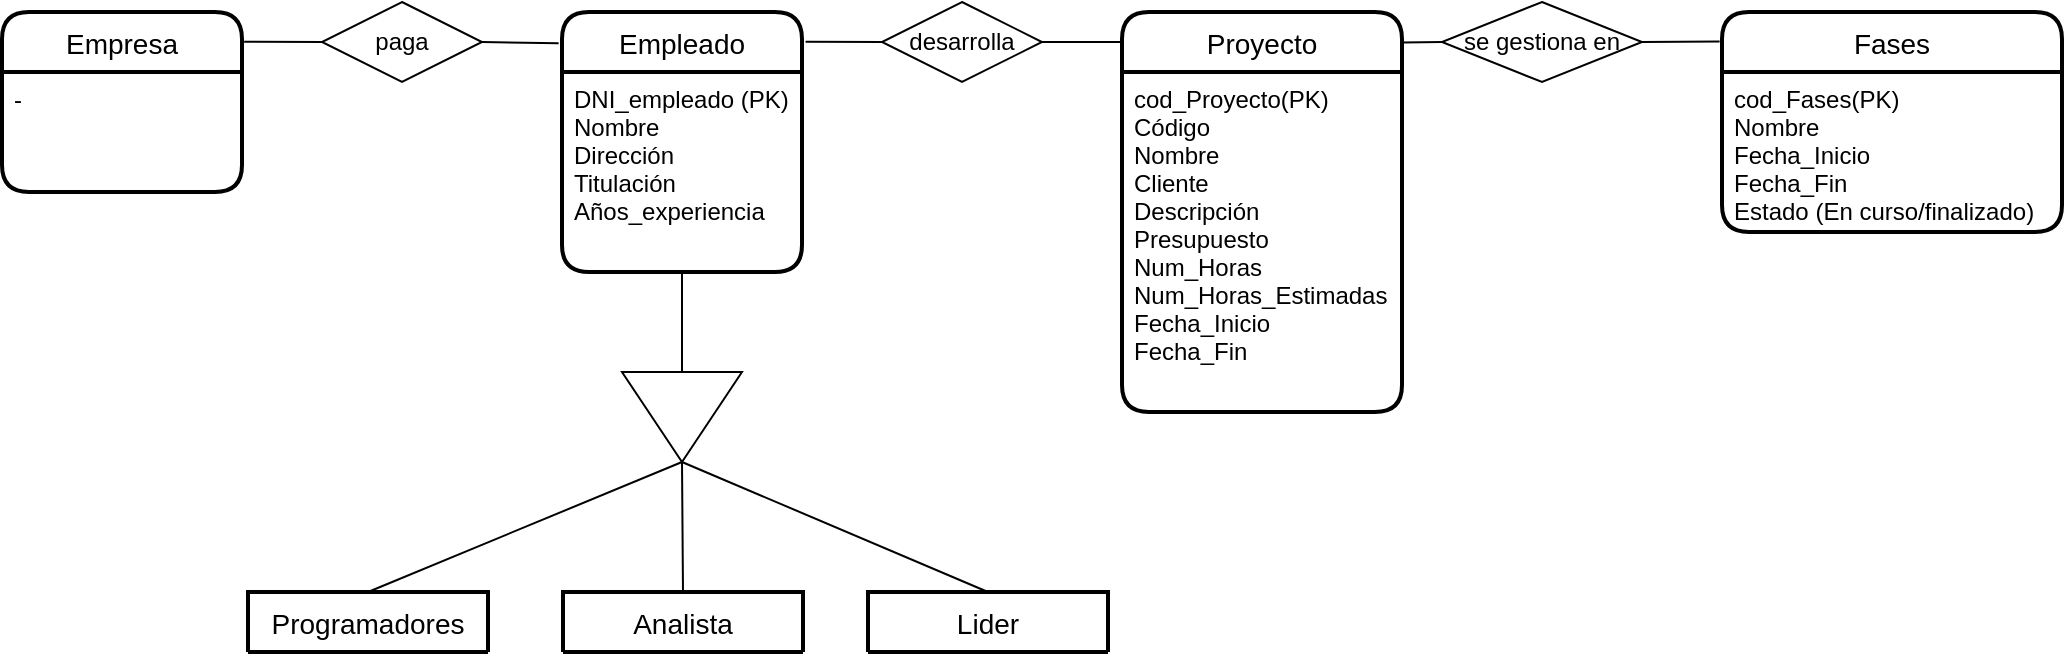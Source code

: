 <mxfile version="14.5.1" type="device"><diagram id="k8IpTYmz-kyzaLdKlD21" name="Página-1"><mxGraphModel dx="981" dy="561" grid="1" gridSize="10" guides="1" tooltips="1" connect="1" arrows="1" fold="1" page="1" pageScale="1" pageWidth="900" pageHeight="2000" math="0" shadow="0"><root><mxCell id="0"/><mxCell id="1" parent="0"/><mxCell id="8LdN6Ip3QQwT2Gwx7VTm-14" value="Empresa" style="swimlane;childLayout=stackLayout;horizontal=1;startSize=30;horizontalStack=0;rounded=1;fontSize=14;fontStyle=0;strokeWidth=2;resizeParent=0;resizeLast=1;shadow=0;dashed=0;align=center;" vertex="1" parent="1"><mxGeometry x="40" y="120" width="120" height="90" as="geometry"><mxRectangle x="40" y="120" width="120" height="30" as="alternateBounds"/></mxGeometry></mxCell><mxCell id="8LdN6Ip3QQwT2Gwx7VTm-15" value="-" style="align=left;strokeColor=none;fillColor=none;spacingLeft=4;fontSize=12;verticalAlign=top;resizable=0;rotatable=0;part=1;fontStyle=0" vertex="1" parent="8LdN6Ip3QQwT2Gwx7VTm-14"><mxGeometry y="30" width="120" height="60" as="geometry"/></mxCell><mxCell id="8LdN6Ip3QQwT2Gwx7VTm-16" value="desarrolla" style="shape=rhombus;perimeter=rhombusPerimeter;whiteSpace=wrap;html=1;align=center;" vertex="1" parent="1"><mxGeometry x="480" y="115" width="80" height="40" as="geometry"/></mxCell><mxCell id="8LdN6Ip3QQwT2Gwx7VTm-17" value="Proyecto" style="swimlane;childLayout=stackLayout;horizontal=1;startSize=30;horizontalStack=0;rounded=1;fontSize=14;fontStyle=0;strokeWidth=2;resizeParent=0;resizeLast=1;shadow=0;dashed=0;align=center;" vertex="1" parent="1"><mxGeometry x="600" y="120" width="140" height="200" as="geometry"><mxRectangle x="600" y="120" width="120" height="30" as="alternateBounds"/></mxGeometry></mxCell><mxCell id="8LdN6Ip3QQwT2Gwx7VTm-18" value="cod_Proyecto(PK)&#10;Código&#10;Nombre&#10;Cliente&#10;Descripción&#10;Presupuesto&#10;Num_Horas&#10;Num_Horas_Estimadas&#10;Fecha_Inicio&#10;Fecha_Fin" style="align=left;strokeColor=none;fillColor=none;spacingLeft=4;fontSize=12;verticalAlign=top;resizable=0;rotatable=0;part=1;fontStyle=0" vertex="1" parent="8LdN6Ip3QQwT2Gwx7VTm-17"><mxGeometry y="30" width="140" height="170" as="geometry"/></mxCell><mxCell id="8LdN6Ip3QQwT2Gwx7VTm-19" value="se gestiona en" style="shape=rhombus;perimeter=rhombusPerimeter;whiteSpace=wrap;html=1;align=center;" vertex="1" parent="1"><mxGeometry x="760" y="115" width="100" height="40" as="geometry"/></mxCell><mxCell id="8LdN6Ip3QQwT2Gwx7VTm-20" value="Fases" style="swimlane;childLayout=stackLayout;horizontal=1;startSize=30;horizontalStack=0;rounded=1;fontSize=14;fontStyle=0;strokeWidth=2;resizeParent=0;resizeLast=1;shadow=0;dashed=0;align=center;" vertex="1" parent="1"><mxGeometry x="900" y="120" width="170" height="110" as="geometry"><mxRectangle x="900" y="120" width="120" height="30" as="alternateBounds"/></mxGeometry></mxCell><mxCell id="8LdN6Ip3QQwT2Gwx7VTm-21" value="cod_Fases(PK)&#10;Nombre&#10;Fecha_Inicio&#10;Fecha_Fin&#10;Estado (En curso/finalizado)" style="align=left;strokeColor=none;fillColor=none;spacingLeft=4;fontSize=12;verticalAlign=top;resizable=0;rotatable=0;part=1;fontStyle=0" vertex="1" parent="8LdN6Ip3QQwT2Gwx7VTm-20"><mxGeometry y="30" width="170" height="80" as="geometry"/></mxCell><mxCell id="8LdN6Ip3QQwT2Gwx7VTm-22" value="Empleado" style="swimlane;childLayout=stackLayout;horizontal=1;startSize=30;horizontalStack=0;rounded=1;fontSize=14;fontStyle=0;strokeWidth=2;resizeParent=0;resizeLast=1;shadow=0;dashed=0;align=center;" vertex="1" parent="1"><mxGeometry x="320" y="120" width="120" height="130" as="geometry"><mxRectangle x="320" y="120" width="120" height="30" as="alternateBounds"/></mxGeometry></mxCell><mxCell id="8LdN6Ip3QQwT2Gwx7VTm-23" value="DNI_empleado (PK)&#10;Nombre&#10;Dirección&#10;Titulación&#10;Años_experiencia&#10;" style="align=left;strokeColor=none;fillColor=none;spacingLeft=4;fontSize=12;verticalAlign=top;resizable=0;rotatable=0;part=1;fontStyle=0" vertex="1" parent="8LdN6Ip3QQwT2Gwx7VTm-22"><mxGeometry y="30" width="120" height="100" as="geometry"/></mxCell><mxCell id="8LdN6Ip3QQwT2Gwx7VTm-24" value="paga" style="shape=rhombus;perimeter=rhombusPerimeter;whiteSpace=wrap;html=1;align=center;" vertex="1" parent="1"><mxGeometry x="200" y="115" width="80" height="40" as="geometry"/></mxCell><mxCell id="8LdN6Ip3QQwT2Gwx7VTm-25" value="Analista" style="swimlane;childLayout=stackLayout;horizontal=1;startSize=30;horizontalStack=0;rounded=1;fontSize=14;fontStyle=0;strokeWidth=2;resizeParent=0;resizeLast=1;shadow=0;dashed=0;align=center;" vertex="1" collapsed="1" parent="1"><mxGeometry x="320.5" y="410" width="120" height="30" as="geometry"><mxRectangle x="320.5" y="410" width="120" height="130" as="alternateBounds"/></mxGeometry></mxCell><mxCell id="8LdN6Ip3QQwT2Gwx7VTm-26" value="-" style="align=left;strokeColor=none;fillColor=none;spacingLeft=4;fontSize=12;verticalAlign=top;resizable=0;rotatable=0;part=1;fontStyle=0" vertex="1" parent="8LdN6Ip3QQwT2Gwx7VTm-25"><mxGeometry y="30" width="120" as="geometry"/></mxCell><mxCell id="8LdN6Ip3QQwT2Gwx7VTm-27" value="" style="triangle;whiteSpace=wrap;html=1;rotation=90;" vertex="1" parent="1"><mxGeometry x="357.5" y="292.5" width="45" height="60" as="geometry"/></mxCell><mxCell id="8LdN6Ip3QQwT2Gwx7VTm-28" value="Lider" style="swimlane;childLayout=stackLayout;horizontal=1;startSize=30;horizontalStack=0;rounded=1;fontSize=14;fontStyle=0;strokeWidth=2;resizeParent=0;resizeLast=1;shadow=0;dashed=0;align=center;" vertex="1" collapsed="1" parent="1"><mxGeometry x="473" y="410" width="120" height="30" as="geometry"><mxRectangle x="402.5" y="410" width="120" height="130" as="alternateBounds"/></mxGeometry></mxCell><mxCell id="8LdN6Ip3QQwT2Gwx7VTm-29" value="-" style="align=left;strokeColor=none;fillColor=none;spacingLeft=4;fontSize=12;verticalAlign=top;resizable=0;rotatable=0;part=1;fontStyle=0" vertex="1" parent="8LdN6Ip3QQwT2Gwx7VTm-28"><mxGeometry y="30" width="120" as="geometry"/></mxCell><mxCell id="8LdN6Ip3QQwT2Gwx7VTm-30" value="Programadores" style="swimlane;childLayout=stackLayout;horizontal=1;startSize=30;horizontalStack=0;rounded=1;fontSize=14;fontStyle=0;strokeWidth=2;resizeParent=0;resizeLast=1;shadow=0;dashed=0;align=center;" vertex="1" collapsed="1" parent="1"><mxGeometry x="163" y="410" width="120" height="30" as="geometry"><mxRectangle x="237.5" y="410" width="120" height="130" as="alternateBounds"/></mxGeometry></mxCell><mxCell id="8LdN6Ip3QQwT2Gwx7VTm-31" value="-" style="align=left;strokeColor=none;fillColor=none;spacingLeft=4;fontSize=12;verticalAlign=top;resizable=0;rotatable=0;part=1;fontStyle=0" vertex="1" parent="8LdN6Ip3QQwT2Gwx7VTm-30"><mxGeometry y="30" width="120" as="geometry"/></mxCell><mxCell id="8LdN6Ip3QQwT2Gwx7VTm-32" value="" style="endArrow=none;html=1;entryX=1;entryY=0.5;entryDx=0;entryDy=0;exitX=0.5;exitY=0;exitDx=0;exitDy=0;" edge="1" parent="1" source="8LdN6Ip3QQwT2Gwx7VTm-30" target="8LdN6Ip3QQwT2Gwx7VTm-27"><mxGeometry width="50" height="50" relative="1" as="geometry"><mxPoint x="320" y="400" as="sourcePoint"/><mxPoint x="370" y="350" as="targetPoint"/></mxGeometry></mxCell><mxCell id="8LdN6Ip3QQwT2Gwx7VTm-33" value="" style="endArrow=none;html=1;entryX=1;entryY=0.5;entryDx=0;entryDy=0;exitX=0.5;exitY=0;exitDx=0;exitDy=0;" edge="1" parent="1" source="8LdN6Ip3QQwT2Gwx7VTm-25" target="8LdN6Ip3QQwT2Gwx7VTm-27"><mxGeometry width="50" height="50" relative="1" as="geometry"><mxPoint x="235" y="420.0" as="sourcePoint"/><mxPoint x="390" y="355.0" as="targetPoint"/></mxGeometry></mxCell><mxCell id="8LdN6Ip3QQwT2Gwx7VTm-34" value="" style="endArrow=none;html=1;entryX=0.5;entryY=0;entryDx=0;entryDy=0;exitX=1;exitY=0.5;exitDx=0;exitDy=0;" edge="1" parent="1" source="8LdN6Ip3QQwT2Gwx7VTm-27" target="8LdN6Ip3QQwT2Gwx7VTm-28"><mxGeometry width="50" height="50" relative="1" as="geometry"><mxPoint x="392.5" y="420.0" as="sourcePoint"/><mxPoint x="390" y="355.0" as="targetPoint"/></mxGeometry></mxCell><mxCell id="8LdN6Ip3QQwT2Gwx7VTm-35" value="" style="endArrow=none;html=1;entryX=0.5;entryY=1;entryDx=0;entryDy=0;" edge="1" parent="1" target="8LdN6Ip3QQwT2Gwx7VTm-23"><mxGeometry width="50" height="50" relative="1" as="geometry"><mxPoint x="380" y="300" as="sourcePoint"/><mxPoint x="390" y="355.0" as="targetPoint"/></mxGeometry></mxCell><mxCell id="8LdN6Ip3QQwT2Gwx7VTm-36" value="" style="endArrow=none;html=1;exitX=0;exitY=0.5;exitDx=0;exitDy=0;entryX=1.009;entryY=0.165;entryDx=0;entryDy=0;entryPerimeter=0;" edge="1" parent="1" source="8LdN6Ip3QQwT2Gwx7VTm-24" target="8LdN6Ip3QQwT2Gwx7VTm-14"><mxGeometry width="50" height="50" relative="1" as="geometry"><mxPoint x="390" y="310.0" as="sourcePoint"/><mxPoint x="180" y="150" as="targetPoint"/></mxGeometry></mxCell><mxCell id="8LdN6Ip3QQwT2Gwx7VTm-37" value="" style="endArrow=none;html=1;exitX=-0.014;exitY=0.12;exitDx=0;exitDy=0;entryX=1;entryY=0.5;entryDx=0;entryDy=0;exitPerimeter=0;" edge="1" parent="1" source="8LdN6Ip3QQwT2Gwx7VTm-22" target="8LdN6Ip3QQwT2Gwx7VTm-24"><mxGeometry width="50" height="50" relative="1" as="geometry"><mxPoint x="210" y="145" as="sourcePoint"/><mxPoint x="171.08" y="144.85" as="targetPoint"/></mxGeometry></mxCell><mxCell id="8LdN6Ip3QQwT2Gwx7VTm-38" value="" style="endArrow=none;html=1;exitX=0;exitY=0.5;exitDx=0;exitDy=0;entryX=1.015;entryY=0.114;entryDx=0;entryDy=0;entryPerimeter=0;" edge="1" parent="1" source="8LdN6Ip3QQwT2Gwx7VTm-16" target="8LdN6Ip3QQwT2Gwx7VTm-22"><mxGeometry width="50" height="50" relative="1" as="geometry"><mxPoint x="328.32" y="145.6" as="sourcePoint"/><mxPoint x="290" y="145" as="targetPoint"/></mxGeometry></mxCell><mxCell id="8LdN6Ip3QQwT2Gwx7VTm-39" value="" style="endArrow=none;html=1;entryX=1;entryY=0.5;entryDx=0;entryDy=0;exitX=0;exitY=0.075;exitDx=0;exitDy=0;exitPerimeter=0;" edge="1" parent="1" source="8LdN6Ip3QQwT2Gwx7VTm-17" target="8LdN6Ip3QQwT2Gwx7VTm-16"><mxGeometry width="50" height="50" relative="1" as="geometry"><mxPoint x="580" y="150" as="sourcePoint"/><mxPoint x="451.8" y="144.82" as="targetPoint"/></mxGeometry></mxCell><mxCell id="8LdN6Ip3QQwT2Gwx7VTm-40" value="" style="endArrow=none;html=1;entryX=1.001;entryY=0.076;entryDx=0;entryDy=0;exitX=0;exitY=0.5;exitDx=0;exitDy=0;entryPerimeter=0;" edge="1" parent="1" source="8LdN6Ip3QQwT2Gwx7VTm-19" target="8LdN6Ip3QQwT2Gwx7VTm-17"><mxGeometry width="50" height="50" relative="1" as="geometry"><mxPoint x="610" y="145" as="sourcePoint"/><mxPoint x="570" y="145" as="targetPoint"/></mxGeometry></mxCell><mxCell id="8LdN6Ip3QQwT2Gwx7VTm-41" value="" style="endArrow=none;html=1;entryX=-0.007;entryY=0.134;entryDx=0;entryDy=0;exitX=1;exitY=0.5;exitDx=0;exitDy=0;entryPerimeter=0;" edge="1" parent="1" source="8LdN6Ip3QQwT2Gwx7VTm-19" target="8LdN6Ip3QQwT2Gwx7VTm-20"><mxGeometry width="50" height="50" relative="1" as="geometry"><mxPoint x="770" y="145" as="sourcePoint"/><mxPoint x="750.14" y="145.2" as="targetPoint"/></mxGeometry></mxCell></root></mxGraphModel></diagram></mxfile>